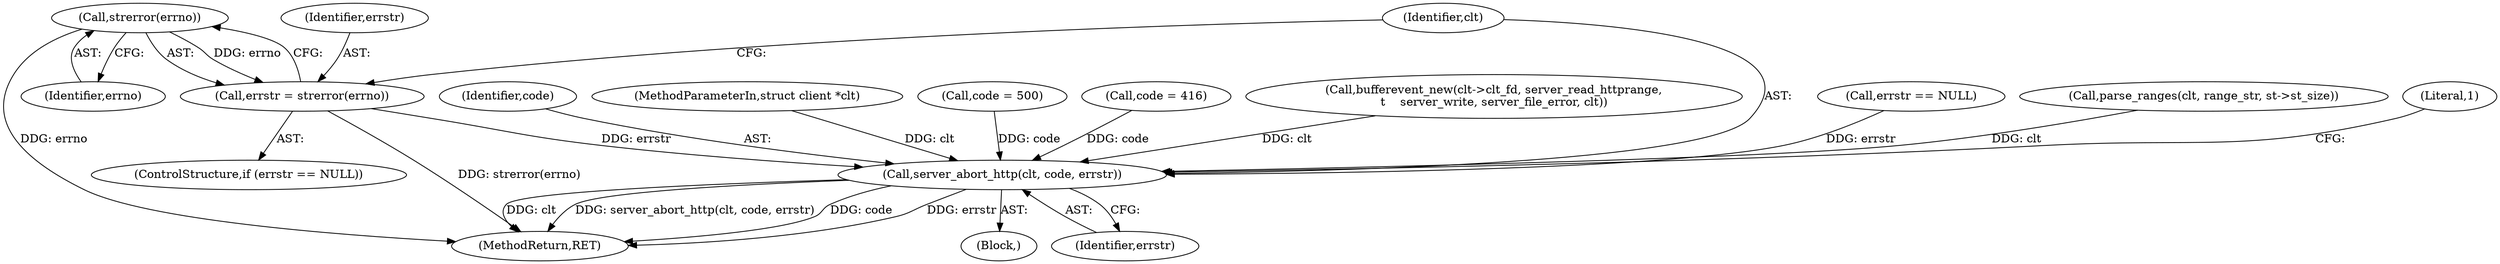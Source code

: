 digraph "0_src_142cfc82b932bc211218fbd7bdda8c7ce83f19df_1@API" {
"1000545" [label="(Call,strerror(errno))"];
"1000543" [label="(Call,errstr = strerror(errno))"];
"1000547" [label="(Call,server_abort_http(clt, code, errstr))"];
"1000545" [label="(Call,strerror(errno))"];
"1000182" [label="(Call,parse_ranges(clt, range_str, st->st_size))"];
"1000547" [label="(Call,server_abort_http(clt, code, errstr))"];
"1000550" [label="(Identifier,errstr)"];
"1000554" [label="(MethodReturn,RET)"];
"1000539" [label="(ControlStructure,if (errstr == NULL))"];
"1000553" [label="(Literal,1)"];
"1000544" [label="(Identifier,errstr)"];
"1000549" [label="(Identifier,code)"];
"1000112" [label="(MethodParameterIn,struct client *clt)"];
"1000150" [label="(Call,code = 500)"];
"1000543" [label="(Call,errstr = strerror(errno))"];
"1000190" [label="(Call,code = 416)"];
"1000546" [label="(Identifier,errno)"];
"1000457" [label="(Call,bufferevent_new(clt->clt_fd, server_read_httprange,\n\t    server_write, server_file_error, clt))"];
"1000116" [label="(Block,)"];
"1000548" [label="(Identifier,clt)"];
"1000540" [label="(Call,errstr == NULL)"];
"1000545" -> "1000543"  [label="AST: "];
"1000545" -> "1000546"  [label="CFG: "];
"1000546" -> "1000545"  [label="AST: "];
"1000543" -> "1000545"  [label="CFG: "];
"1000545" -> "1000554"  [label="DDG: errno"];
"1000545" -> "1000543"  [label="DDG: errno"];
"1000543" -> "1000539"  [label="AST: "];
"1000544" -> "1000543"  [label="AST: "];
"1000548" -> "1000543"  [label="CFG: "];
"1000543" -> "1000554"  [label="DDG: strerror(errno)"];
"1000543" -> "1000547"  [label="DDG: errstr"];
"1000547" -> "1000116"  [label="AST: "];
"1000547" -> "1000550"  [label="CFG: "];
"1000548" -> "1000547"  [label="AST: "];
"1000549" -> "1000547"  [label="AST: "];
"1000550" -> "1000547"  [label="AST: "];
"1000553" -> "1000547"  [label="CFG: "];
"1000547" -> "1000554"  [label="DDG: errstr"];
"1000547" -> "1000554"  [label="DDG: clt"];
"1000547" -> "1000554"  [label="DDG: server_abort_http(clt, code, errstr)"];
"1000547" -> "1000554"  [label="DDG: code"];
"1000182" -> "1000547"  [label="DDG: clt"];
"1000457" -> "1000547"  [label="DDG: clt"];
"1000112" -> "1000547"  [label="DDG: clt"];
"1000150" -> "1000547"  [label="DDG: code"];
"1000190" -> "1000547"  [label="DDG: code"];
"1000540" -> "1000547"  [label="DDG: errstr"];
}
